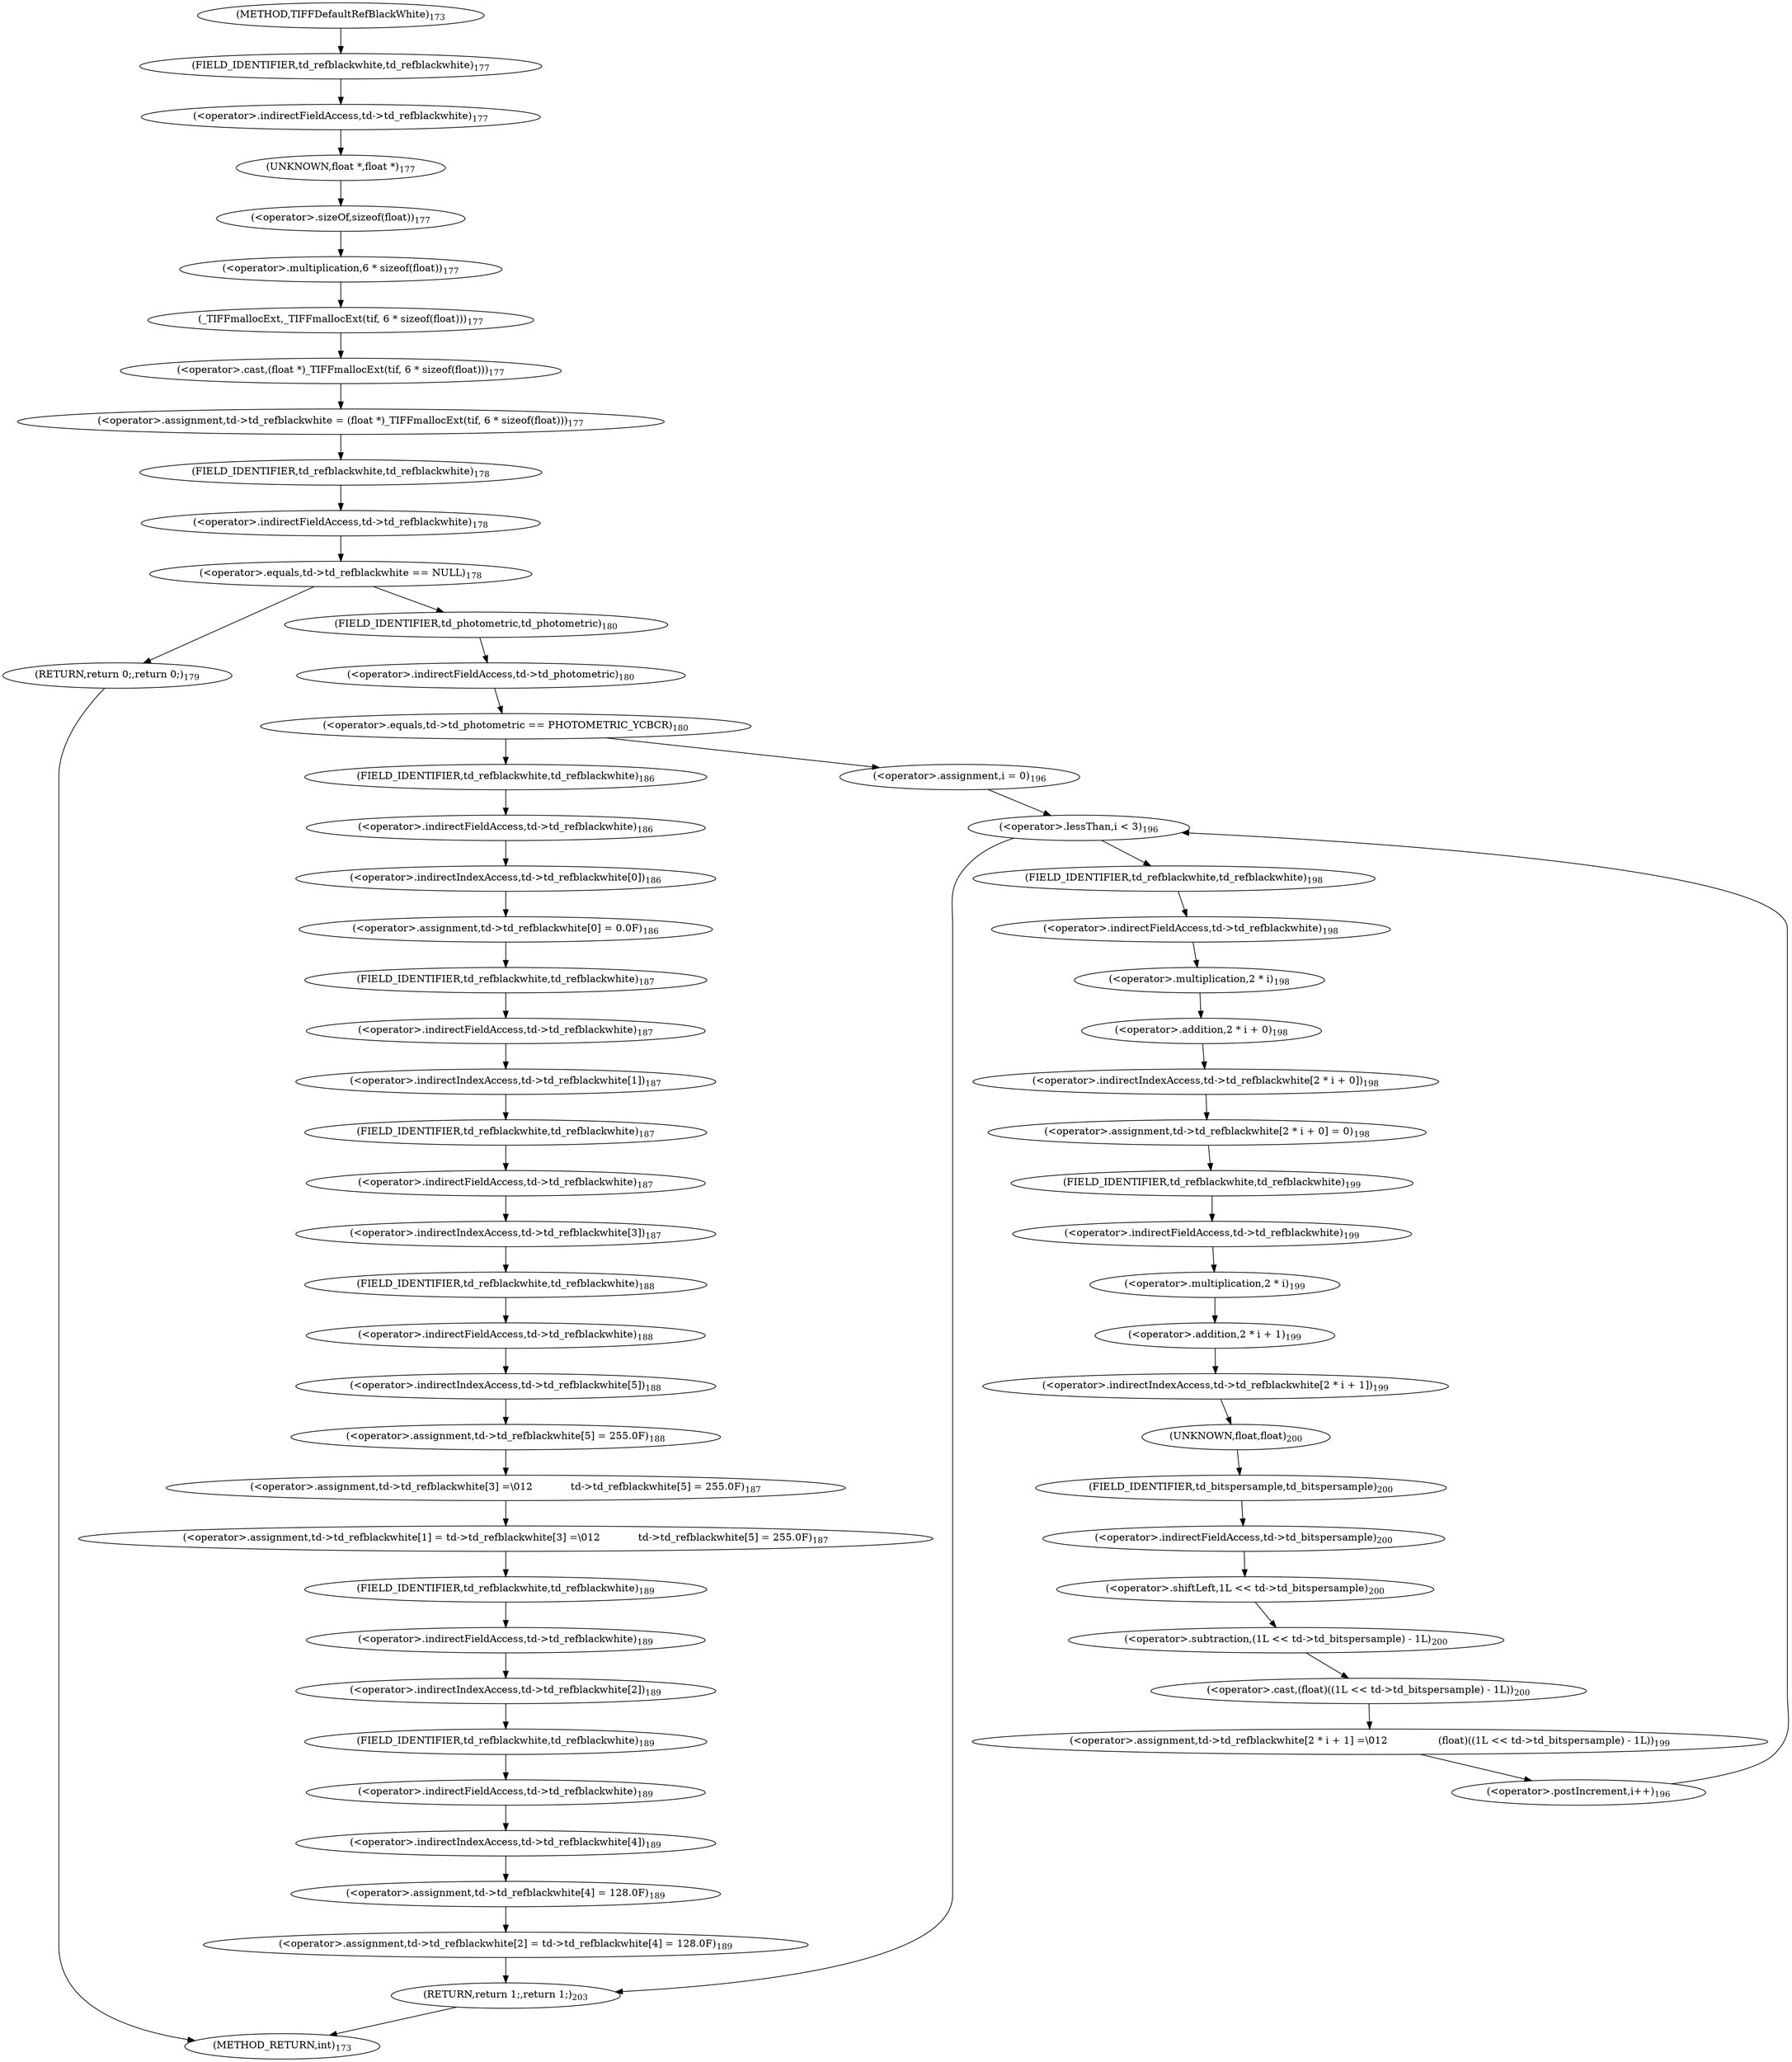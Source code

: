 digraph "TIFFDefaultRefBlackWhite" {  
"21078" [label = <(&lt;operator&gt;.assignment,td-&gt;td_refblackwhite = (float *)_TIFFmallocExt(tif, 6 * sizeof(float)))<SUB>177</SUB>> ]
"21188" [label = <(RETURN,return 1;,return 1;)<SUB>203</SUB>> ]
"21079" [label = <(&lt;operator&gt;.indirectFieldAccess,td-&gt;td_refblackwhite)<SUB>177</SUB>> ]
"21082" [label = <(&lt;operator&gt;.cast,(float *)_TIFFmallocExt(tif, 6 * sizeof(float)))<SUB>177</SUB>> ]
"21091" [label = <(&lt;operator&gt;.equals,td-&gt;td_refblackwhite == NULL)<SUB>178</SUB>> ]
"21100" [label = <(&lt;operator&gt;.equals,td-&gt;td_photometric == PHOTOMETRIC_YCBCR)<SUB>180</SUB>> ]
"21081" [label = <(FIELD_IDENTIFIER,td_refblackwhite,td_refblackwhite)<SUB>177</SUB>> ]
"21083" [label = <(UNKNOWN,float *,float *)<SUB>177</SUB>> ]
"21084" [label = <(_TIFFmallocExt,_TIFFmallocExt(tif, 6 * sizeof(float)))<SUB>177</SUB>> ]
"21092" [label = <(&lt;operator&gt;.indirectFieldAccess,td-&gt;td_refblackwhite)<SUB>178</SUB>> ]
"21097" [label = <(RETURN,return 0;,return 0;)<SUB>179</SUB>> ]
"21101" [label = <(&lt;operator&gt;.indirectFieldAccess,td-&gt;td_photometric)<SUB>180</SUB>> ]
"21106" [label = <(&lt;operator&gt;.assignment,td-&gt;td_refblackwhite[0] = 0.0F)<SUB>186</SUB>> ]
"21113" [label = <(&lt;operator&gt;.assignment,td-&gt;td_refblackwhite[1] = td-&gt;td_refblackwhite[3] =\012            td-&gt;td_refblackwhite[5] = 255.0F)<SUB>187</SUB>> ]
"21132" [label = <(&lt;operator&gt;.assignment,td-&gt;td_refblackwhite[2] = td-&gt;td_refblackwhite[4] = 128.0F)<SUB>189</SUB>> ]
"21086" [label = <(&lt;operator&gt;.multiplication,6 * sizeof(float))<SUB>177</SUB>> ]
"21094" [label = <(FIELD_IDENTIFIER,td_refblackwhite,td_refblackwhite)<SUB>178</SUB>> ]
"21103" [label = <(FIELD_IDENTIFIER,td_photometric,td_photometric)<SUB>180</SUB>> ]
"21107" [label = <(&lt;operator&gt;.indirectIndexAccess,td-&gt;td_refblackwhite[0])<SUB>186</SUB>> ]
"21114" [label = <(&lt;operator&gt;.indirectIndexAccess,td-&gt;td_refblackwhite[1])<SUB>187</SUB>> ]
"21119" [label = <(&lt;operator&gt;.assignment,td-&gt;td_refblackwhite[3] =\012            td-&gt;td_refblackwhite[5] = 255.0F)<SUB>187</SUB>> ]
"21133" [label = <(&lt;operator&gt;.indirectIndexAccess,td-&gt;td_refblackwhite[2])<SUB>189</SUB>> ]
"21138" [label = <(&lt;operator&gt;.assignment,td-&gt;td_refblackwhite[4] = 128.0F)<SUB>189</SUB>> ]
"21088" [label = <(&lt;operator&gt;.sizeOf,sizeof(float))<SUB>177</SUB>> ]
"21108" [label = <(&lt;operator&gt;.indirectFieldAccess,td-&gt;td_refblackwhite)<SUB>186</SUB>> ]
"21115" [label = <(&lt;operator&gt;.indirectFieldAccess,td-&gt;td_refblackwhite)<SUB>187</SUB>> ]
"21120" [label = <(&lt;operator&gt;.indirectIndexAccess,td-&gt;td_refblackwhite[3])<SUB>187</SUB>> ]
"21125" [label = <(&lt;operator&gt;.assignment,td-&gt;td_refblackwhite[5] = 255.0F)<SUB>188</SUB>> ]
"21134" [label = <(&lt;operator&gt;.indirectFieldAccess,td-&gt;td_refblackwhite)<SUB>189</SUB>> ]
"21139" [label = <(&lt;operator&gt;.indirectIndexAccess,td-&gt;td_refblackwhite[4])<SUB>189</SUB>> ]
"21152" [label = <(&lt;operator&gt;.lessThan,i &lt; 3)<SUB>196</SUB>> ]
"21155" [label = <(&lt;operator&gt;.postIncrement,i++)<SUB>196</SUB>> ]
"21110" [label = <(FIELD_IDENTIFIER,td_refblackwhite,td_refblackwhite)<SUB>186</SUB>> ]
"21117" [label = <(FIELD_IDENTIFIER,td_refblackwhite,td_refblackwhite)<SUB>187</SUB>> ]
"21121" [label = <(&lt;operator&gt;.indirectFieldAccess,td-&gt;td_refblackwhite)<SUB>187</SUB>> ]
"21126" [label = <(&lt;operator&gt;.indirectIndexAccess,td-&gt;td_refblackwhite[5])<SUB>188</SUB>> ]
"21136" [label = <(FIELD_IDENTIFIER,td_refblackwhite,td_refblackwhite)<SUB>189</SUB>> ]
"21140" [label = <(&lt;operator&gt;.indirectFieldAccess,td-&gt;td_refblackwhite)<SUB>189</SUB>> ]
"21149" [label = <(&lt;operator&gt;.assignment,i = 0)<SUB>196</SUB>> ]
"21158" [label = <(&lt;operator&gt;.assignment,td-&gt;td_refblackwhite[2 * i + 0] = 0)<SUB>198</SUB>> ]
"21169" [label = <(&lt;operator&gt;.assignment,td-&gt;td_refblackwhite[2 * i + 1] =\012                (float)((1L &lt;&lt; td-&gt;td_bitspersample) - 1L))<SUB>199</SUB>> ]
"21123" [label = <(FIELD_IDENTIFIER,td_refblackwhite,td_refblackwhite)<SUB>187</SUB>> ]
"21127" [label = <(&lt;operator&gt;.indirectFieldAccess,td-&gt;td_refblackwhite)<SUB>188</SUB>> ]
"21142" [label = <(FIELD_IDENTIFIER,td_refblackwhite,td_refblackwhite)<SUB>189</SUB>> ]
"21159" [label = <(&lt;operator&gt;.indirectIndexAccess,td-&gt;td_refblackwhite[2 * i + 0])<SUB>198</SUB>> ]
"21170" [label = <(&lt;operator&gt;.indirectIndexAccess,td-&gt;td_refblackwhite[2 * i + 1])<SUB>199</SUB>> ]
"21179" [label = <(&lt;operator&gt;.cast,(float)((1L &lt;&lt; td-&gt;td_bitspersample) - 1L))<SUB>200</SUB>> ]
"21129" [label = <(FIELD_IDENTIFIER,td_refblackwhite,td_refblackwhite)<SUB>188</SUB>> ]
"21160" [label = <(&lt;operator&gt;.indirectFieldAccess,td-&gt;td_refblackwhite)<SUB>198</SUB>> ]
"21163" [label = <(&lt;operator&gt;.addition,2 * i + 0)<SUB>198</SUB>> ]
"21171" [label = <(&lt;operator&gt;.indirectFieldAccess,td-&gt;td_refblackwhite)<SUB>199</SUB>> ]
"21174" [label = <(&lt;operator&gt;.addition,2 * i + 1)<SUB>199</SUB>> ]
"21180" [label = <(UNKNOWN,float,float)<SUB>200</SUB>> ]
"21181" [label = <(&lt;operator&gt;.subtraction,(1L &lt;&lt; td-&gt;td_bitspersample) - 1L)<SUB>200</SUB>> ]
"21162" [label = <(FIELD_IDENTIFIER,td_refblackwhite,td_refblackwhite)<SUB>198</SUB>> ]
"21164" [label = <(&lt;operator&gt;.multiplication,2 * i)<SUB>198</SUB>> ]
"21173" [label = <(FIELD_IDENTIFIER,td_refblackwhite,td_refblackwhite)<SUB>199</SUB>> ]
"21175" [label = <(&lt;operator&gt;.multiplication,2 * i)<SUB>199</SUB>> ]
"21182" [label = <(&lt;operator&gt;.shiftLeft,1L &lt;&lt; td-&gt;td_bitspersample)<SUB>200</SUB>> ]
"21184" [label = <(&lt;operator&gt;.indirectFieldAccess,td-&gt;td_bitspersample)<SUB>200</SUB>> ]
"21186" [label = <(FIELD_IDENTIFIER,td_bitspersample,td_bitspersample)<SUB>200</SUB>> ]
"21073" [label = <(METHOD,TIFFDefaultRefBlackWhite)<SUB>173</SUB>> ]
"21190" [label = <(METHOD_RETURN,int)<SUB>173</SUB>> ]
  "21078" -> "21094" 
  "21188" -> "21190" 
  "21079" -> "21083" 
  "21082" -> "21078" 
  "21091" -> "21097" 
  "21091" -> "21103" 
  "21100" -> "21110" 
  "21100" -> "21149" 
  "21081" -> "21079" 
  "21083" -> "21088" 
  "21084" -> "21082" 
  "21092" -> "21091" 
  "21097" -> "21190" 
  "21101" -> "21100" 
  "21106" -> "21117" 
  "21113" -> "21136" 
  "21132" -> "21188" 
  "21086" -> "21084" 
  "21094" -> "21092" 
  "21103" -> "21101" 
  "21107" -> "21106" 
  "21114" -> "21123" 
  "21119" -> "21113" 
  "21133" -> "21142" 
  "21138" -> "21132" 
  "21088" -> "21086" 
  "21108" -> "21107" 
  "21115" -> "21114" 
  "21120" -> "21129" 
  "21125" -> "21119" 
  "21134" -> "21133" 
  "21139" -> "21138" 
  "21152" -> "21162" 
  "21152" -> "21188" 
  "21155" -> "21152" 
  "21110" -> "21108" 
  "21117" -> "21115" 
  "21121" -> "21120" 
  "21126" -> "21125" 
  "21136" -> "21134" 
  "21140" -> "21139" 
  "21149" -> "21152" 
  "21158" -> "21173" 
  "21169" -> "21155" 
  "21123" -> "21121" 
  "21127" -> "21126" 
  "21142" -> "21140" 
  "21159" -> "21158" 
  "21170" -> "21180" 
  "21179" -> "21169" 
  "21129" -> "21127" 
  "21160" -> "21164" 
  "21163" -> "21159" 
  "21171" -> "21175" 
  "21174" -> "21170" 
  "21180" -> "21186" 
  "21181" -> "21179" 
  "21162" -> "21160" 
  "21164" -> "21163" 
  "21173" -> "21171" 
  "21175" -> "21174" 
  "21182" -> "21181" 
  "21184" -> "21182" 
  "21186" -> "21184" 
  "21073" -> "21081" 
}
